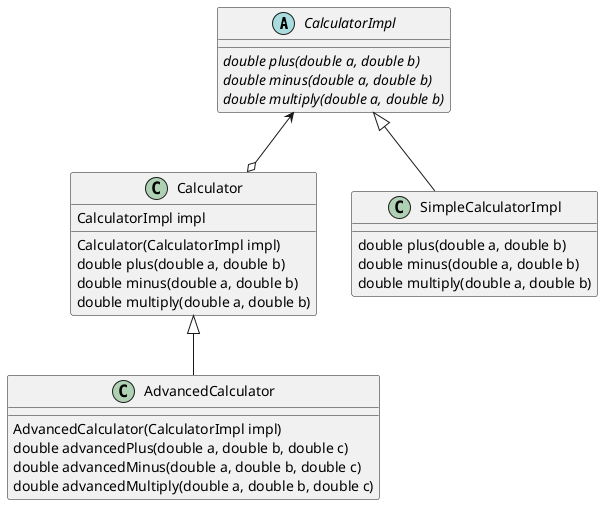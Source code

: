 @startuml

abstract class CalculatorImpl {
	{abstract} double plus(double a, double b)
	{abstract} double minus(double a, double b)
	{abstract} double multiply(double a, double b)
}

class Calculator {
	CalculatorImpl impl

	Calculator(CalculatorImpl impl)
	double plus(double a, double b)
	double minus(double a, double b)
	double multiply(double a, double b)
}

class AdvancedCalculator {
	AdvancedCalculator(CalculatorImpl impl)
	double advancedPlus(double a, double b, double c)
	double advancedMinus(double a, double b, double c)
	double advancedMultiply(double a, double b, double c)
}

class SimpleCalculatorImpl {
	double plus(double a, double b)
	double minus(double a, double b)
	double multiply(double a, double b)
}

CalculatorImpl <--o Calculator
Calculator <|-- AdvancedCalculator
CalculatorImpl <|-- SimpleCalculatorImpl

@enduml